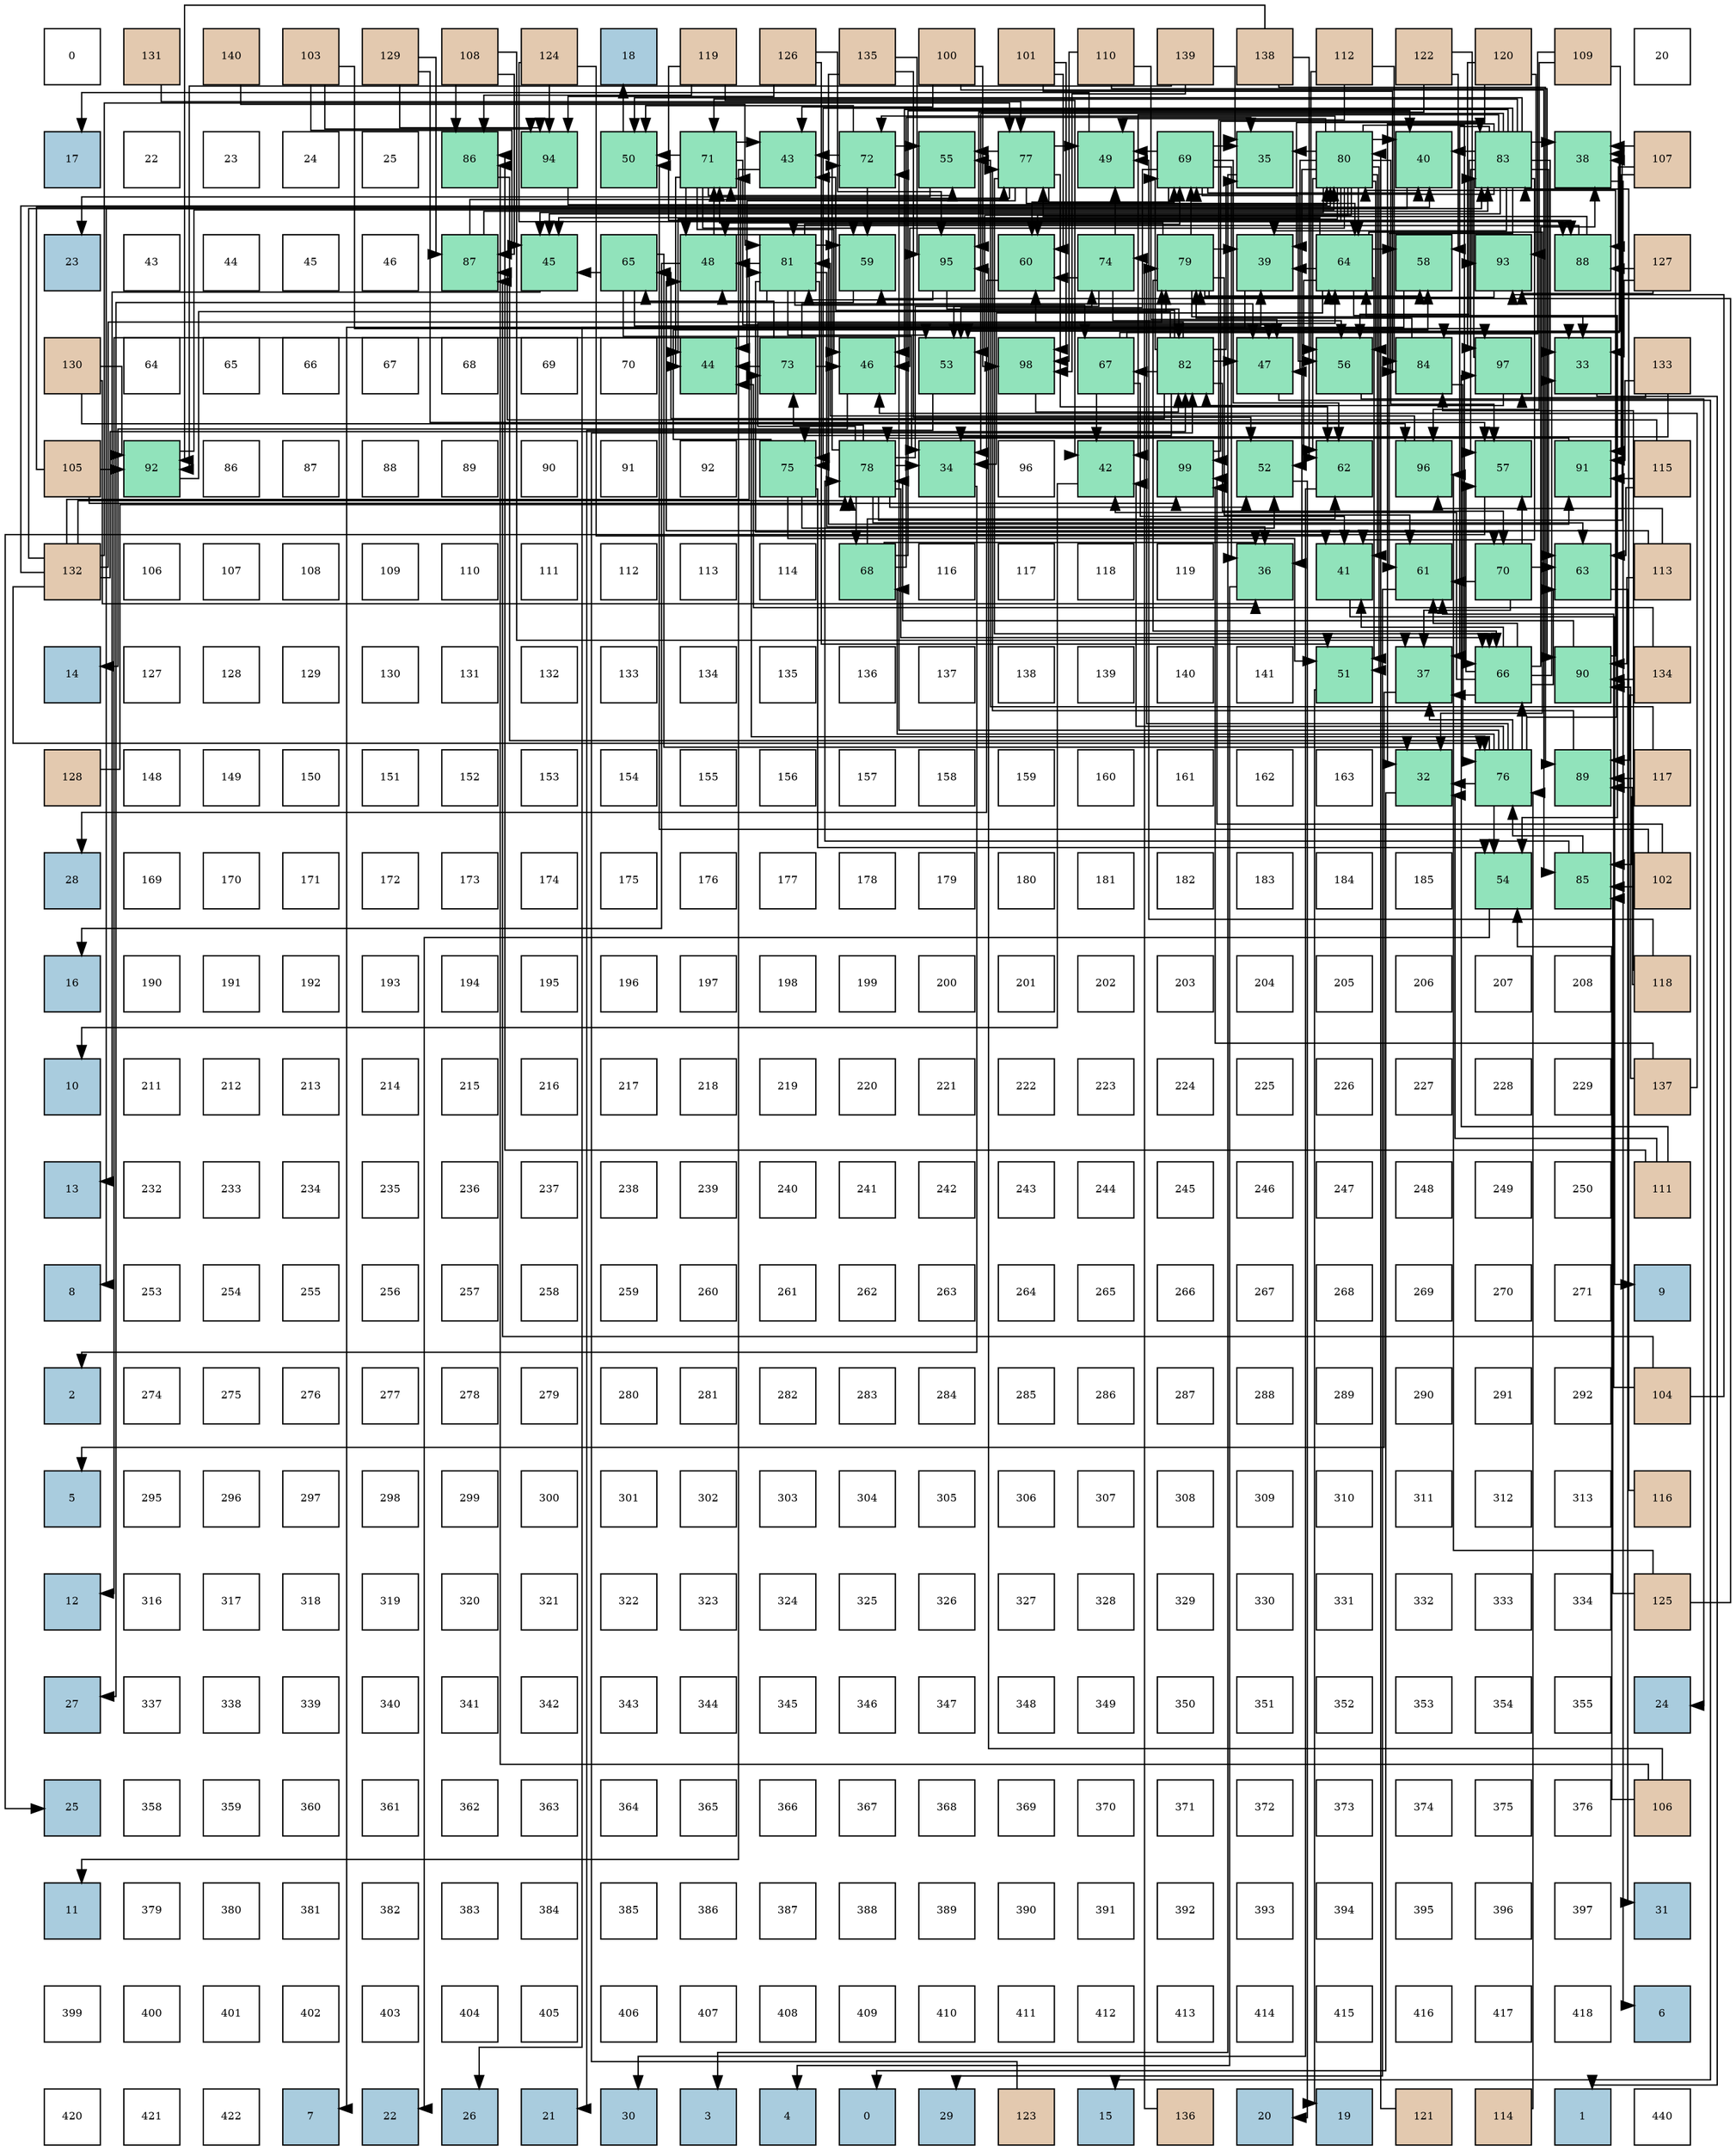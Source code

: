digraph layout{
 rankdir=TB;
 splines=ortho;
 node [style=filled shape=square fixedsize=true width=0.6];
0[label="0", fontsize=8, fillcolor="#ffffff"];
1[label="131", fontsize=8, fillcolor="#e3c9af"];
2[label="140", fontsize=8, fillcolor="#e3c9af"];
3[label="103", fontsize=8, fillcolor="#e3c9af"];
4[label="129", fontsize=8, fillcolor="#e3c9af"];
5[label="108", fontsize=8, fillcolor="#e3c9af"];
6[label="124", fontsize=8, fillcolor="#e3c9af"];
7[label="18", fontsize=8, fillcolor="#a9ccde"];
8[label="119", fontsize=8, fillcolor="#e3c9af"];
9[label="126", fontsize=8, fillcolor="#e3c9af"];
10[label="135", fontsize=8, fillcolor="#e3c9af"];
11[label="100", fontsize=8, fillcolor="#e3c9af"];
12[label="101", fontsize=8, fillcolor="#e3c9af"];
13[label="110", fontsize=8, fillcolor="#e3c9af"];
14[label="139", fontsize=8, fillcolor="#e3c9af"];
15[label="138", fontsize=8, fillcolor="#e3c9af"];
16[label="112", fontsize=8, fillcolor="#e3c9af"];
17[label="122", fontsize=8, fillcolor="#e3c9af"];
18[label="120", fontsize=8, fillcolor="#e3c9af"];
19[label="109", fontsize=8, fillcolor="#e3c9af"];
20[label="20", fontsize=8, fillcolor="#ffffff"];
21[label="17", fontsize=8, fillcolor="#a9ccde"];
22[label="22", fontsize=8, fillcolor="#ffffff"];
23[label="23", fontsize=8, fillcolor="#ffffff"];
24[label="24", fontsize=8, fillcolor="#ffffff"];
25[label="25", fontsize=8, fillcolor="#ffffff"];
26[label="86", fontsize=8, fillcolor="#91e3bb"];
27[label="94", fontsize=8, fillcolor="#91e3bb"];
28[label="50", fontsize=8, fillcolor="#91e3bb"];
29[label="71", fontsize=8, fillcolor="#91e3bb"];
30[label="43", fontsize=8, fillcolor="#91e3bb"];
31[label="72", fontsize=8, fillcolor="#91e3bb"];
32[label="55", fontsize=8, fillcolor="#91e3bb"];
33[label="77", fontsize=8, fillcolor="#91e3bb"];
34[label="49", fontsize=8, fillcolor="#91e3bb"];
35[label="69", fontsize=8, fillcolor="#91e3bb"];
36[label="35", fontsize=8, fillcolor="#91e3bb"];
37[label="80", fontsize=8, fillcolor="#91e3bb"];
38[label="40", fontsize=8, fillcolor="#91e3bb"];
39[label="83", fontsize=8, fillcolor="#91e3bb"];
40[label="38", fontsize=8, fillcolor="#91e3bb"];
41[label="107", fontsize=8, fillcolor="#e3c9af"];
42[label="23", fontsize=8, fillcolor="#a9ccde"];
43[label="43", fontsize=8, fillcolor="#ffffff"];
44[label="44", fontsize=8, fillcolor="#ffffff"];
45[label="45", fontsize=8, fillcolor="#ffffff"];
46[label="46", fontsize=8, fillcolor="#ffffff"];
47[label="87", fontsize=8, fillcolor="#91e3bb"];
48[label="45", fontsize=8, fillcolor="#91e3bb"];
49[label="65", fontsize=8, fillcolor="#91e3bb"];
50[label="48", fontsize=8, fillcolor="#91e3bb"];
51[label="81", fontsize=8, fillcolor="#91e3bb"];
52[label="59", fontsize=8, fillcolor="#91e3bb"];
53[label="95", fontsize=8, fillcolor="#91e3bb"];
54[label="60", fontsize=8, fillcolor="#91e3bb"];
55[label="74", fontsize=8, fillcolor="#91e3bb"];
56[label="79", fontsize=8, fillcolor="#91e3bb"];
57[label="39", fontsize=8, fillcolor="#91e3bb"];
58[label="64", fontsize=8, fillcolor="#91e3bb"];
59[label="58", fontsize=8, fillcolor="#91e3bb"];
60[label="93", fontsize=8, fillcolor="#91e3bb"];
61[label="88", fontsize=8, fillcolor="#91e3bb"];
62[label="127", fontsize=8, fillcolor="#e3c9af"];
63[label="130", fontsize=8, fillcolor="#e3c9af"];
64[label="64", fontsize=8, fillcolor="#ffffff"];
65[label="65", fontsize=8, fillcolor="#ffffff"];
66[label="66", fontsize=8, fillcolor="#ffffff"];
67[label="67", fontsize=8, fillcolor="#ffffff"];
68[label="68", fontsize=8, fillcolor="#ffffff"];
69[label="69", fontsize=8, fillcolor="#ffffff"];
70[label="70", fontsize=8, fillcolor="#ffffff"];
71[label="44", fontsize=8, fillcolor="#91e3bb"];
72[label="73", fontsize=8, fillcolor="#91e3bb"];
73[label="46", fontsize=8, fillcolor="#91e3bb"];
74[label="53", fontsize=8, fillcolor="#91e3bb"];
75[label="98", fontsize=8, fillcolor="#91e3bb"];
76[label="67", fontsize=8, fillcolor="#91e3bb"];
77[label="82", fontsize=8, fillcolor="#91e3bb"];
78[label="47", fontsize=8, fillcolor="#91e3bb"];
79[label="56", fontsize=8, fillcolor="#91e3bb"];
80[label="84", fontsize=8, fillcolor="#91e3bb"];
81[label="97", fontsize=8, fillcolor="#91e3bb"];
82[label="33", fontsize=8, fillcolor="#91e3bb"];
83[label="133", fontsize=8, fillcolor="#e3c9af"];
84[label="105", fontsize=8, fillcolor="#e3c9af"];
85[label="92", fontsize=8, fillcolor="#91e3bb"];
86[label="86", fontsize=8, fillcolor="#ffffff"];
87[label="87", fontsize=8, fillcolor="#ffffff"];
88[label="88", fontsize=8, fillcolor="#ffffff"];
89[label="89", fontsize=8, fillcolor="#ffffff"];
90[label="90", fontsize=8, fillcolor="#ffffff"];
91[label="91", fontsize=8, fillcolor="#ffffff"];
92[label="92", fontsize=8, fillcolor="#ffffff"];
93[label="75", fontsize=8, fillcolor="#91e3bb"];
94[label="78", fontsize=8, fillcolor="#91e3bb"];
95[label="34", fontsize=8, fillcolor="#91e3bb"];
96[label="96", fontsize=8, fillcolor="#ffffff"];
97[label="42", fontsize=8, fillcolor="#91e3bb"];
98[label="99", fontsize=8, fillcolor="#91e3bb"];
99[label="52", fontsize=8, fillcolor="#91e3bb"];
100[label="62", fontsize=8, fillcolor="#91e3bb"];
101[label="96", fontsize=8, fillcolor="#91e3bb"];
102[label="57", fontsize=8, fillcolor="#91e3bb"];
103[label="91", fontsize=8, fillcolor="#91e3bb"];
104[label="115", fontsize=8, fillcolor="#e3c9af"];
105[label="132", fontsize=8, fillcolor="#e3c9af"];
106[label="106", fontsize=8, fillcolor="#ffffff"];
107[label="107", fontsize=8, fillcolor="#ffffff"];
108[label="108", fontsize=8, fillcolor="#ffffff"];
109[label="109", fontsize=8, fillcolor="#ffffff"];
110[label="110", fontsize=8, fillcolor="#ffffff"];
111[label="111", fontsize=8, fillcolor="#ffffff"];
112[label="112", fontsize=8, fillcolor="#ffffff"];
113[label="113", fontsize=8, fillcolor="#ffffff"];
114[label="114", fontsize=8, fillcolor="#ffffff"];
115[label="68", fontsize=8, fillcolor="#91e3bb"];
116[label="116", fontsize=8, fillcolor="#ffffff"];
117[label="117", fontsize=8, fillcolor="#ffffff"];
118[label="118", fontsize=8, fillcolor="#ffffff"];
119[label="119", fontsize=8, fillcolor="#ffffff"];
120[label="36", fontsize=8, fillcolor="#91e3bb"];
121[label="41", fontsize=8, fillcolor="#91e3bb"];
122[label="61", fontsize=8, fillcolor="#91e3bb"];
123[label="70", fontsize=8, fillcolor="#91e3bb"];
124[label="63", fontsize=8, fillcolor="#91e3bb"];
125[label="113", fontsize=8, fillcolor="#e3c9af"];
126[label="14", fontsize=8, fillcolor="#a9ccde"];
127[label="127", fontsize=8, fillcolor="#ffffff"];
128[label="128", fontsize=8, fillcolor="#ffffff"];
129[label="129", fontsize=8, fillcolor="#ffffff"];
130[label="130", fontsize=8, fillcolor="#ffffff"];
131[label="131", fontsize=8, fillcolor="#ffffff"];
132[label="132", fontsize=8, fillcolor="#ffffff"];
133[label="133", fontsize=8, fillcolor="#ffffff"];
134[label="134", fontsize=8, fillcolor="#ffffff"];
135[label="135", fontsize=8, fillcolor="#ffffff"];
136[label="136", fontsize=8, fillcolor="#ffffff"];
137[label="137", fontsize=8, fillcolor="#ffffff"];
138[label="138", fontsize=8, fillcolor="#ffffff"];
139[label="139", fontsize=8, fillcolor="#ffffff"];
140[label="140", fontsize=8, fillcolor="#ffffff"];
141[label="141", fontsize=8, fillcolor="#ffffff"];
142[label="51", fontsize=8, fillcolor="#91e3bb"];
143[label="37", fontsize=8, fillcolor="#91e3bb"];
144[label="66", fontsize=8, fillcolor="#91e3bb"];
145[label="90", fontsize=8, fillcolor="#91e3bb"];
146[label="134", fontsize=8, fillcolor="#e3c9af"];
147[label="128", fontsize=8, fillcolor="#e3c9af"];
148[label="148", fontsize=8, fillcolor="#ffffff"];
149[label="149", fontsize=8, fillcolor="#ffffff"];
150[label="150", fontsize=8, fillcolor="#ffffff"];
151[label="151", fontsize=8, fillcolor="#ffffff"];
152[label="152", fontsize=8, fillcolor="#ffffff"];
153[label="153", fontsize=8, fillcolor="#ffffff"];
154[label="154", fontsize=8, fillcolor="#ffffff"];
155[label="155", fontsize=8, fillcolor="#ffffff"];
156[label="156", fontsize=8, fillcolor="#ffffff"];
157[label="157", fontsize=8, fillcolor="#ffffff"];
158[label="158", fontsize=8, fillcolor="#ffffff"];
159[label="159", fontsize=8, fillcolor="#ffffff"];
160[label="160", fontsize=8, fillcolor="#ffffff"];
161[label="161", fontsize=8, fillcolor="#ffffff"];
162[label="162", fontsize=8, fillcolor="#ffffff"];
163[label="163", fontsize=8, fillcolor="#ffffff"];
164[label="32", fontsize=8, fillcolor="#91e3bb"];
165[label="76", fontsize=8, fillcolor="#91e3bb"];
166[label="89", fontsize=8, fillcolor="#91e3bb"];
167[label="117", fontsize=8, fillcolor="#e3c9af"];
168[label="28", fontsize=8, fillcolor="#a9ccde"];
169[label="169", fontsize=8, fillcolor="#ffffff"];
170[label="170", fontsize=8, fillcolor="#ffffff"];
171[label="171", fontsize=8, fillcolor="#ffffff"];
172[label="172", fontsize=8, fillcolor="#ffffff"];
173[label="173", fontsize=8, fillcolor="#ffffff"];
174[label="174", fontsize=8, fillcolor="#ffffff"];
175[label="175", fontsize=8, fillcolor="#ffffff"];
176[label="176", fontsize=8, fillcolor="#ffffff"];
177[label="177", fontsize=8, fillcolor="#ffffff"];
178[label="178", fontsize=8, fillcolor="#ffffff"];
179[label="179", fontsize=8, fillcolor="#ffffff"];
180[label="180", fontsize=8, fillcolor="#ffffff"];
181[label="181", fontsize=8, fillcolor="#ffffff"];
182[label="182", fontsize=8, fillcolor="#ffffff"];
183[label="183", fontsize=8, fillcolor="#ffffff"];
184[label="184", fontsize=8, fillcolor="#ffffff"];
185[label="185", fontsize=8, fillcolor="#ffffff"];
186[label="54", fontsize=8, fillcolor="#91e3bb"];
187[label="85", fontsize=8, fillcolor="#91e3bb"];
188[label="102", fontsize=8, fillcolor="#e3c9af"];
189[label="16", fontsize=8, fillcolor="#a9ccde"];
190[label="190", fontsize=8, fillcolor="#ffffff"];
191[label="191", fontsize=8, fillcolor="#ffffff"];
192[label="192", fontsize=8, fillcolor="#ffffff"];
193[label="193", fontsize=8, fillcolor="#ffffff"];
194[label="194", fontsize=8, fillcolor="#ffffff"];
195[label="195", fontsize=8, fillcolor="#ffffff"];
196[label="196", fontsize=8, fillcolor="#ffffff"];
197[label="197", fontsize=8, fillcolor="#ffffff"];
198[label="198", fontsize=8, fillcolor="#ffffff"];
199[label="199", fontsize=8, fillcolor="#ffffff"];
200[label="200", fontsize=8, fillcolor="#ffffff"];
201[label="201", fontsize=8, fillcolor="#ffffff"];
202[label="202", fontsize=8, fillcolor="#ffffff"];
203[label="203", fontsize=8, fillcolor="#ffffff"];
204[label="204", fontsize=8, fillcolor="#ffffff"];
205[label="205", fontsize=8, fillcolor="#ffffff"];
206[label="206", fontsize=8, fillcolor="#ffffff"];
207[label="207", fontsize=8, fillcolor="#ffffff"];
208[label="208", fontsize=8, fillcolor="#ffffff"];
209[label="118", fontsize=8, fillcolor="#e3c9af"];
210[label="10", fontsize=8, fillcolor="#a9ccde"];
211[label="211", fontsize=8, fillcolor="#ffffff"];
212[label="212", fontsize=8, fillcolor="#ffffff"];
213[label="213", fontsize=8, fillcolor="#ffffff"];
214[label="214", fontsize=8, fillcolor="#ffffff"];
215[label="215", fontsize=8, fillcolor="#ffffff"];
216[label="216", fontsize=8, fillcolor="#ffffff"];
217[label="217", fontsize=8, fillcolor="#ffffff"];
218[label="218", fontsize=8, fillcolor="#ffffff"];
219[label="219", fontsize=8, fillcolor="#ffffff"];
220[label="220", fontsize=8, fillcolor="#ffffff"];
221[label="221", fontsize=8, fillcolor="#ffffff"];
222[label="222", fontsize=8, fillcolor="#ffffff"];
223[label="223", fontsize=8, fillcolor="#ffffff"];
224[label="224", fontsize=8, fillcolor="#ffffff"];
225[label="225", fontsize=8, fillcolor="#ffffff"];
226[label="226", fontsize=8, fillcolor="#ffffff"];
227[label="227", fontsize=8, fillcolor="#ffffff"];
228[label="228", fontsize=8, fillcolor="#ffffff"];
229[label="229", fontsize=8, fillcolor="#ffffff"];
230[label="137", fontsize=8, fillcolor="#e3c9af"];
231[label="13", fontsize=8, fillcolor="#a9ccde"];
232[label="232", fontsize=8, fillcolor="#ffffff"];
233[label="233", fontsize=8, fillcolor="#ffffff"];
234[label="234", fontsize=8, fillcolor="#ffffff"];
235[label="235", fontsize=8, fillcolor="#ffffff"];
236[label="236", fontsize=8, fillcolor="#ffffff"];
237[label="237", fontsize=8, fillcolor="#ffffff"];
238[label="238", fontsize=8, fillcolor="#ffffff"];
239[label="239", fontsize=8, fillcolor="#ffffff"];
240[label="240", fontsize=8, fillcolor="#ffffff"];
241[label="241", fontsize=8, fillcolor="#ffffff"];
242[label="242", fontsize=8, fillcolor="#ffffff"];
243[label="243", fontsize=8, fillcolor="#ffffff"];
244[label="244", fontsize=8, fillcolor="#ffffff"];
245[label="245", fontsize=8, fillcolor="#ffffff"];
246[label="246", fontsize=8, fillcolor="#ffffff"];
247[label="247", fontsize=8, fillcolor="#ffffff"];
248[label="248", fontsize=8, fillcolor="#ffffff"];
249[label="249", fontsize=8, fillcolor="#ffffff"];
250[label="250", fontsize=8, fillcolor="#ffffff"];
251[label="111", fontsize=8, fillcolor="#e3c9af"];
252[label="8", fontsize=8, fillcolor="#a9ccde"];
253[label="253", fontsize=8, fillcolor="#ffffff"];
254[label="254", fontsize=8, fillcolor="#ffffff"];
255[label="255", fontsize=8, fillcolor="#ffffff"];
256[label="256", fontsize=8, fillcolor="#ffffff"];
257[label="257", fontsize=8, fillcolor="#ffffff"];
258[label="258", fontsize=8, fillcolor="#ffffff"];
259[label="259", fontsize=8, fillcolor="#ffffff"];
260[label="260", fontsize=8, fillcolor="#ffffff"];
261[label="261", fontsize=8, fillcolor="#ffffff"];
262[label="262", fontsize=8, fillcolor="#ffffff"];
263[label="263", fontsize=8, fillcolor="#ffffff"];
264[label="264", fontsize=8, fillcolor="#ffffff"];
265[label="265", fontsize=8, fillcolor="#ffffff"];
266[label="266", fontsize=8, fillcolor="#ffffff"];
267[label="267", fontsize=8, fillcolor="#ffffff"];
268[label="268", fontsize=8, fillcolor="#ffffff"];
269[label="269", fontsize=8, fillcolor="#ffffff"];
270[label="270", fontsize=8, fillcolor="#ffffff"];
271[label="271", fontsize=8, fillcolor="#ffffff"];
272[label="9", fontsize=8, fillcolor="#a9ccde"];
273[label="2", fontsize=8, fillcolor="#a9ccde"];
274[label="274", fontsize=8, fillcolor="#ffffff"];
275[label="275", fontsize=8, fillcolor="#ffffff"];
276[label="276", fontsize=8, fillcolor="#ffffff"];
277[label="277", fontsize=8, fillcolor="#ffffff"];
278[label="278", fontsize=8, fillcolor="#ffffff"];
279[label="279", fontsize=8, fillcolor="#ffffff"];
280[label="280", fontsize=8, fillcolor="#ffffff"];
281[label="281", fontsize=8, fillcolor="#ffffff"];
282[label="282", fontsize=8, fillcolor="#ffffff"];
283[label="283", fontsize=8, fillcolor="#ffffff"];
284[label="284", fontsize=8, fillcolor="#ffffff"];
285[label="285", fontsize=8, fillcolor="#ffffff"];
286[label="286", fontsize=8, fillcolor="#ffffff"];
287[label="287", fontsize=8, fillcolor="#ffffff"];
288[label="288", fontsize=8, fillcolor="#ffffff"];
289[label="289", fontsize=8, fillcolor="#ffffff"];
290[label="290", fontsize=8, fillcolor="#ffffff"];
291[label="291", fontsize=8, fillcolor="#ffffff"];
292[label="292", fontsize=8, fillcolor="#ffffff"];
293[label="104", fontsize=8, fillcolor="#e3c9af"];
294[label="5", fontsize=8, fillcolor="#a9ccde"];
295[label="295", fontsize=8, fillcolor="#ffffff"];
296[label="296", fontsize=8, fillcolor="#ffffff"];
297[label="297", fontsize=8, fillcolor="#ffffff"];
298[label="298", fontsize=8, fillcolor="#ffffff"];
299[label="299", fontsize=8, fillcolor="#ffffff"];
300[label="300", fontsize=8, fillcolor="#ffffff"];
301[label="301", fontsize=8, fillcolor="#ffffff"];
302[label="302", fontsize=8, fillcolor="#ffffff"];
303[label="303", fontsize=8, fillcolor="#ffffff"];
304[label="304", fontsize=8, fillcolor="#ffffff"];
305[label="305", fontsize=8, fillcolor="#ffffff"];
306[label="306", fontsize=8, fillcolor="#ffffff"];
307[label="307", fontsize=8, fillcolor="#ffffff"];
308[label="308", fontsize=8, fillcolor="#ffffff"];
309[label="309", fontsize=8, fillcolor="#ffffff"];
310[label="310", fontsize=8, fillcolor="#ffffff"];
311[label="311", fontsize=8, fillcolor="#ffffff"];
312[label="312", fontsize=8, fillcolor="#ffffff"];
313[label="313", fontsize=8, fillcolor="#ffffff"];
314[label="116", fontsize=8, fillcolor="#e3c9af"];
315[label="12", fontsize=8, fillcolor="#a9ccde"];
316[label="316", fontsize=8, fillcolor="#ffffff"];
317[label="317", fontsize=8, fillcolor="#ffffff"];
318[label="318", fontsize=8, fillcolor="#ffffff"];
319[label="319", fontsize=8, fillcolor="#ffffff"];
320[label="320", fontsize=8, fillcolor="#ffffff"];
321[label="321", fontsize=8, fillcolor="#ffffff"];
322[label="322", fontsize=8, fillcolor="#ffffff"];
323[label="323", fontsize=8, fillcolor="#ffffff"];
324[label="324", fontsize=8, fillcolor="#ffffff"];
325[label="325", fontsize=8, fillcolor="#ffffff"];
326[label="326", fontsize=8, fillcolor="#ffffff"];
327[label="327", fontsize=8, fillcolor="#ffffff"];
328[label="328", fontsize=8, fillcolor="#ffffff"];
329[label="329", fontsize=8, fillcolor="#ffffff"];
330[label="330", fontsize=8, fillcolor="#ffffff"];
331[label="331", fontsize=8, fillcolor="#ffffff"];
332[label="332", fontsize=8, fillcolor="#ffffff"];
333[label="333", fontsize=8, fillcolor="#ffffff"];
334[label="334", fontsize=8, fillcolor="#ffffff"];
335[label="125", fontsize=8, fillcolor="#e3c9af"];
336[label="27", fontsize=8, fillcolor="#a9ccde"];
337[label="337", fontsize=8, fillcolor="#ffffff"];
338[label="338", fontsize=8, fillcolor="#ffffff"];
339[label="339", fontsize=8, fillcolor="#ffffff"];
340[label="340", fontsize=8, fillcolor="#ffffff"];
341[label="341", fontsize=8, fillcolor="#ffffff"];
342[label="342", fontsize=8, fillcolor="#ffffff"];
343[label="343", fontsize=8, fillcolor="#ffffff"];
344[label="344", fontsize=8, fillcolor="#ffffff"];
345[label="345", fontsize=8, fillcolor="#ffffff"];
346[label="346", fontsize=8, fillcolor="#ffffff"];
347[label="347", fontsize=8, fillcolor="#ffffff"];
348[label="348", fontsize=8, fillcolor="#ffffff"];
349[label="349", fontsize=8, fillcolor="#ffffff"];
350[label="350", fontsize=8, fillcolor="#ffffff"];
351[label="351", fontsize=8, fillcolor="#ffffff"];
352[label="352", fontsize=8, fillcolor="#ffffff"];
353[label="353", fontsize=8, fillcolor="#ffffff"];
354[label="354", fontsize=8, fillcolor="#ffffff"];
355[label="355", fontsize=8, fillcolor="#ffffff"];
356[label="24", fontsize=8, fillcolor="#a9ccde"];
357[label="25", fontsize=8, fillcolor="#a9ccde"];
358[label="358", fontsize=8, fillcolor="#ffffff"];
359[label="359", fontsize=8, fillcolor="#ffffff"];
360[label="360", fontsize=8, fillcolor="#ffffff"];
361[label="361", fontsize=8, fillcolor="#ffffff"];
362[label="362", fontsize=8, fillcolor="#ffffff"];
363[label="363", fontsize=8, fillcolor="#ffffff"];
364[label="364", fontsize=8, fillcolor="#ffffff"];
365[label="365", fontsize=8, fillcolor="#ffffff"];
366[label="366", fontsize=8, fillcolor="#ffffff"];
367[label="367", fontsize=8, fillcolor="#ffffff"];
368[label="368", fontsize=8, fillcolor="#ffffff"];
369[label="369", fontsize=8, fillcolor="#ffffff"];
370[label="370", fontsize=8, fillcolor="#ffffff"];
371[label="371", fontsize=8, fillcolor="#ffffff"];
372[label="372", fontsize=8, fillcolor="#ffffff"];
373[label="373", fontsize=8, fillcolor="#ffffff"];
374[label="374", fontsize=8, fillcolor="#ffffff"];
375[label="375", fontsize=8, fillcolor="#ffffff"];
376[label="376", fontsize=8, fillcolor="#ffffff"];
377[label="106", fontsize=8, fillcolor="#e3c9af"];
378[label="11", fontsize=8, fillcolor="#a9ccde"];
379[label="379", fontsize=8, fillcolor="#ffffff"];
380[label="380", fontsize=8, fillcolor="#ffffff"];
381[label="381", fontsize=8, fillcolor="#ffffff"];
382[label="382", fontsize=8, fillcolor="#ffffff"];
383[label="383", fontsize=8, fillcolor="#ffffff"];
384[label="384", fontsize=8, fillcolor="#ffffff"];
385[label="385", fontsize=8, fillcolor="#ffffff"];
386[label="386", fontsize=8, fillcolor="#ffffff"];
387[label="387", fontsize=8, fillcolor="#ffffff"];
388[label="388", fontsize=8, fillcolor="#ffffff"];
389[label="389", fontsize=8, fillcolor="#ffffff"];
390[label="390", fontsize=8, fillcolor="#ffffff"];
391[label="391", fontsize=8, fillcolor="#ffffff"];
392[label="392", fontsize=8, fillcolor="#ffffff"];
393[label="393", fontsize=8, fillcolor="#ffffff"];
394[label="394", fontsize=8, fillcolor="#ffffff"];
395[label="395", fontsize=8, fillcolor="#ffffff"];
396[label="396", fontsize=8, fillcolor="#ffffff"];
397[label="397", fontsize=8, fillcolor="#ffffff"];
398[label="31", fontsize=8, fillcolor="#a9ccde"];
399[label="399", fontsize=8, fillcolor="#ffffff"];
400[label="400", fontsize=8, fillcolor="#ffffff"];
401[label="401", fontsize=8, fillcolor="#ffffff"];
402[label="402", fontsize=8, fillcolor="#ffffff"];
403[label="403", fontsize=8, fillcolor="#ffffff"];
404[label="404", fontsize=8, fillcolor="#ffffff"];
405[label="405", fontsize=8, fillcolor="#ffffff"];
406[label="406", fontsize=8, fillcolor="#ffffff"];
407[label="407", fontsize=8, fillcolor="#ffffff"];
408[label="408", fontsize=8, fillcolor="#ffffff"];
409[label="409", fontsize=8, fillcolor="#ffffff"];
410[label="410", fontsize=8, fillcolor="#ffffff"];
411[label="411", fontsize=8, fillcolor="#ffffff"];
412[label="412", fontsize=8, fillcolor="#ffffff"];
413[label="413", fontsize=8, fillcolor="#ffffff"];
414[label="414", fontsize=8, fillcolor="#ffffff"];
415[label="415", fontsize=8, fillcolor="#ffffff"];
416[label="416", fontsize=8, fillcolor="#ffffff"];
417[label="417", fontsize=8, fillcolor="#ffffff"];
418[label="418", fontsize=8, fillcolor="#ffffff"];
419[label="6", fontsize=8, fillcolor="#a9ccde"];
420[label="420", fontsize=8, fillcolor="#ffffff"];
421[label="421", fontsize=8, fillcolor="#ffffff"];
422[label="422", fontsize=8, fillcolor="#ffffff"];
423[label="7", fontsize=8, fillcolor="#a9ccde"];
424[label="22", fontsize=8, fillcolor="#a9ccde"];
425[label="26", fontsize=8, fillcolor="#a9ccde"];
426[label="21", fontsize=8, fillcolor="#a9ccde"];
427[label="30", fontsize=8, fillcolor="#a9ccde"];
428[label="3", fontsize=8, fillcolor="#a9ccde"];
429[label="4", fontsize=8, fillcolor="#a9ccde"];
430[label="0", fontsize=8, fillcolor="#a9ccde"];
431[label="29", fontsize=8, fillcolor="#a9ccde"];
432[label="123", fontsize=8, fillcolor="#e3c9af"];
433[label="15", fontsize=8, fillcolor="#a9ccde"];
434[label="136", fontsize=8, fillcolor="#e3c9af"];
435[label="20", fontsize=8, fillcolor="#a9ccde"];
436[label="19", fontsize=8, fillcolor="#a9ccde"];
437[label="121", fontsize=8, fillcolor="#e3c9af"];
438[label="114", fontsize=8, fillcolor="#e3c9af"];
439[label="1", fontsize=8, fillcolor="#a9ccde"];
440[label="440", fontsize=8, fillcolor="#ffffff"];
edge [constraint=false, style=vis];164 -> 430;
82 -> 439;
95 -> 273;
36 -> 428;
120 -> 429;
143 -> 294;
40 -> 419;
57 -> 423;
38 -> 252;
121 -> 272;
97 -> 210;
30 -> 378;
71 -> 315;
48 -> 231;
73 -> 126;
78 -> 433;
50 -> 189;
34 -> 21;
28 -> 7;
142 -> 436;
99 -> 435;
74 -> 426;
186 -> 424;
32 -> 42;
79 -> 356;
102 -> 357;
59 -> 425;
52 -> 336;
54 -> 168;
122 -> 431;
100 -> 427;
124 -> 398;
58 -> 164;
58 -> 95;
58 -> 57;
58 -> 48;
58 -> 142;
58 -> 99;
58 -> 186;
58 -> 59;
49 -> 164;
49 -> 95;
49 -> 57;
49 -> 48;
144 -> 82;
144 -> 143;
144 -> 40;
144 -> 121;
144 -> 97;
144 -> 102;
144 -> 122;
144 -> 124;
76 -> 82;
76 -> 40;
76 -> 121;
76 -> 97;
115 -> 36;
115 -> 120;
115 -> 38;
115 -> 100;
35 -> 36;
35 -> 120;
35 -> 38;
35 -> 34;
35 -> 74;
35 -> 79;
35 -> 54;
35 -> 100;
123 -> 143;
123 -> 102;
123 -> 122;
123 -> 124;
29 -> 30;
29 -> 71;
29 -> 73;
29 -> 78;
29 -> 50;
29 -> 28;
29 -> 32;
29 -> 52;
31 -> 30;
31 -> 28;
31 -> 32;
31 -> 52;
72 -> 71;
72 -> 73;
72 -> 78;
72 -> 50;
55 -> 34;
55 -> 74;
55 -> 79;
55 -> 54;
93 -> 142;
93 -> 99;
93 -> 186;
93 -> 59;
165 -> 164;
165 -> 143;
165 -> 97;
165 -> 186;
165 -> 58;
165 -> 144;
165 -> 115;
165 -> 31;
165 -> 72;
165 -> 55;
33 -> 71;
33 -> 34;
33 -> 32;
33 -> 100;
33 -> 58;
33 -> 144;
33 -> 35;
33 -> 29;
94 -> 95;
94 -> 40;
94 -> 99;
94 -> 124;
94 -> 58;
94 -> 144;
94 -> 115;
94 -> 31;
94 -> 72;
94 -> 55;
56 -> 82;
56 -> 57;
56 -> 59;
56 -> 122;
56 -> 58;
56 -> 144;
56 -> 35;
56 -> 29;
37 -> 36;
37 -> 120;
37 -> 38;
37 -> 121;
37 -> 71;
37 -> 48;
37 -> 73;
37 -> 78;
37 -> 50;
37 -> 34;
37 -> 142;
37 -> 74;
37 -> 79;
37 -> 102;
37 -> 54;
37 -> 100;
37 -> 58;
37 -> 144;
37 -> 31;
51 -> 120;
51 -> 50;
51 -> 74;
51 -> 52;
51 -> 49;
51 -> 76;
51 -> 35;
51 -> 123;
51 -> 29;
51 -> 93;
77 -> 36;
77 -> 30;
77 -> 78;
77 -> 54;
77 -> 49;
77 -> 76;
77 -> 35;
77 -> 123;
77 -> 29;
77 -> 93;
39 -> 164;
39 -> 82;
39 -> 95;
39 -> 143;
39 -> 40;
39 -> 57;
39 -> 38;
39 -> 121;
39 -> 97;
39 -> 48;
39 -> 73;
39 -> 28;
39 -> 79;
39 -> 102;
39 -> 122;
39 -> 124;
39 -> 35;
39 -> 29;
39 -> 93;
80 -> 165;
80 -> 56;
187 -> 165;
187 -> 94;
26 -> 165;
47 -> 33;
47 -> 39;
61 -> 33;
61 -> 51;
166 -> 33;
145 -> 94;
145 -> 37;
103 -> 94;
85 -> 56;
85 -> 37;
60 -> 56;
27 -> 37;
53 -> 51;
53 -> 77;
101 -> 51;
81 -> 77;
81 -> 39;
75 -> 77;
98 -> 39;
11 -> 30;
11 -> 187;
11 -> 75;
12 -> 54;
12 -> 80;
12 -> 75;
188 -> 28;
188 -> 187;
188 -> 98;
3 -> 48;
3 -> 27;
3 -> 81;
293 -> 122;
293 -> 47;
293 -> 60;
84 -> 38;
84 -> 85;
84 -> 98;
377 -> 186;
377 -> 26;
377 -> 53;
41 -> 40;
41 -> 61;
41 -> 103;
5 -> 143;
5 -> 26;
5 -> 47;
19 -> 74;
19 -> 80;
19 -> 101;
13 -> 78;
13 -> 145;
13 -> 75;
251 -> 164;
251 -> 26;
251 -> 81;
16 -> 79;
16 -> 80;
16 -> 98;
125 -> 50;
125 -> 145;
125 -> 101;
438 -> 165;
104 -> 124;
104 -> 47;
104 -> 103;
314 -> 39;
167 -> 32;
167 -> 187;
167 -> 166;
209 -> 34;
209 -> 80;
209 -> 166;
8 -> 97;
8 -> 26;
8 -> 61;
18 -> 57;
18 -> 60;
18 -> 81;
437 -> 37;
17 -> 59;
17 -> 60;
17 -> 53;
432 -> 77;
6 -> 121;
6 -> 61;
6 -> 27;
335 -> 52;
335 -> 187;
335 -> 101;
9 -> 142;
9 -> 27;
9 -> 53;
62 -> 82;
62 -> 61;
62 -> 60;
147 -> 94;
4 -> 102;
4 -> 47;
4 -> 27;
63 -> 120;
63 -> 85;
63 -> 101;
1 -> 33;
105 -> 165;
105 -> 33;
105 -> 94;
105 -> 56;
105 -> 37;
105 -> 51;
105 -> 77;
105 -> 39;
83 -> 95;
83 -> 103;
83 -> 81;
146 -> 71;
146 -> 166;
146 -> 145;
10 -> 99;
10 -> 103;
10 -> 53;
434 -> 56;
230 -> 73;
230 -> 145;
230 -> 98;
15 -> 100;
15 -> 166;
15 -> 85;
14 -> 36;
14 -> 85;
14 -> 75;
2 -> 51;
edge [constraint=true, style=invis];
0 -> 21 -> 42 -> 63 -> 84 -> 105 -> 126 -> 147 -> 168 -> 189 -> 210 -> 231 -> 252 -> 273 -> 294 -> 315 -> 336 -> 357 -> 378 -> 399 -> 420;
1 -> 22 -> 43 -> 64 -> 85 -> 106 -> 127 -> 148 -> 169 -> 190 -> 211 -> 232 -> 253 -> 274 -> 295 -> 316 -> 337 -> 358 -> 379 -> 400 -> 421;
2 -> 23 -> 44 -> 65 -> 86 -> 107 -> 128 -> 149 -> 170 -> 191 -> 212 -> 233 -> 254 -> 275 -> 296 -> 317 -> 338 -> 359 -> 380 -> 401 -> 422;
3 -> 24 -> 45 -> 66 -> 87 -> 108 -> 129 -> 150 -> 171 -> 192 -> 213 -> 234 -> 255 -> 276 -> 297 -> 318 -> 339 -> 360 -> 381 -> 402 -> 423;
4 -> 25 -> 46 -> 67 -> 88 -> 109 -> 130 -> 151 -> 172 -> 193 -> 214 -> 235 -> 256 -> 277 -> 298 -> 319 -> 340 -> 361 -> 382 -> 403 -> 424;
5 -> 26 -> 47 -> 68 -> 89 -> 110 -> 131 -> 152 -> 173 -> 194 -> 215 -> 236 -> 257 -> 278 -> 299 -> 320 -> 341 -> 362 -> 383 -> 404 -> 425;
6 -> 27 -> 48 -> 69 -> 90 -> 111 -> 132 -> 153 -> 174 -> 195 -> 216 -> 237 -> 258 -> 279 -> 300 -> 321 -> 342 -> 363 -> 384 -> 405 -> 426;
7 -> 28 -> 49 -> 70 -> 91 -> 112 -> 133 -> 154 -> 175 -> 196 -> 217 -> 238 -> 259 -> 280 -> 301 -> 322 -> 343 -> 364 -> 385 -> 406 -> 427;
8 -> 29 -> 50 -> 71 -> 92 -> 113 -> 134 -> 155 -> 176 -> 197 -> 218 -> 239 -> 260 -> 281 -> 302 -> 323 -> 344 -> 365 -> 386 -> 407 -> 428;
9 -> 30 -> 51 -> 72 -> 93 -> 114 -> 135 -> 156 -> 177 -> 198 -> 219 -> 240 -> 261 -> 282 -> 303 -> 324 -> 345 -> 366 -> 387 -> 408 -> 429;
10 -> 31 -> 52 -> 73 -> 94 -> 115 -> 136 -> 157 -> 178 -> 199 -> 220 -> 241 -> 262 -> 283 -> 304 -> 325 -> 346 -> 367 -> 388 -> 409 -> 430;
11 -> 32 -> 53 -> 74 -> 95 -> 116 -> 137 -> 158 -> 179 -> 200 -> 221 -> 242 -> 263 -> 284 -> 305 -> 326 -> 347 -> 368 -> 389 -> 410 -> 431;
12 -> 33 -> 54 -> 75 -> 96 -> 117 -> 138 -> 159 -> 180 -> 201 -> 222 -> 243 -> 264 -> 285 -> 306 -> 327 -> 348 -> 369 -> 390 -> 411 -> 432;
13 -> 34 -> 55 -> 76 -> 97 -> 118 -> 139 -> 160 -> 181 -> 202 -> 223 -> 244 -> 265 -> 286 -> 307 -> 328 -> 349 -> 370 -> 391 -> 412 -> 433;
14 -> 35 -> 56 -> 77 -> 98 -> 119 -> 140 -> 161 -> 182 -> 203 -> 224 -> 245 -> 266 -> 287 -> 308 -> 329 -> 350 -> 371 -> 392 -> 413 -> 434;
15 -> 36 -> 57 -> 78 -> 99 -> 120 -> 141 -> 162 -> 183 -> 204 -> 225 -> 246 -> 267 -> 288 -> 309 -> 330 -> 351 -> 372 -> 393 -> 414 -> 435;
16 -> 37 -> 58 -> 79 -> 100 -> 121 -> 142 -> 163 -> 184 -> 205 -> 226 -> 247 -> 268 -> 289 -> 310 -> 331 -> 352 -> 373 -> 394 -> 415 -> 436;
17 -> 38 -> 59 -> 80 -> 101 -> 122 -> 143 -> 164 -> 185 -> 206 -> 227 -> 248 -> 269 -> 290 -> 311 -> 332 -> 353 -> 374 -> 395 -> 416 -> 437;
18 -> 39 -> 60 -> 81 -> 102 -> 123 -> 144 -> 165 -> 186 -> 207 -> 228 -> 249 -> 270 -> 291 -> 312 -> 333 -> 354 -> 375 -> 396 -> 417 -> 438;
19 -> 40 -> 61 -> 82 -> 103 -> 124 -> 145 -> 166 -> 187 -> 208 -> 229 -> 250 -> 271 -> 292 -> 313 -> 334 -> 355 -> 376 -> 397 -> 418 -> 439;
20 -> 41 -> 62 -> 83 -> 104 -> 125 -> 146 -> 167 -> 188 -> 209 -> 230 -> 251 -> 272 -> 293 -> 314 -> 335 -> 356 -> 377 -> 398 -> 419 -> 440;
rank = same {0 -> 1 -> 2 -> 3 -> 4 -> 5 -> 6 -> 7 -> 8 -> 9 -> 10 -> 11 -> 12 -> 13 -> 14 -> 15 -> 16 -> 17 -> 18 -> 19 -> 20};
rank = same {21 -> 22 -> 23 -> 24 -> 25 -> 26 -> 27 -> 28 -> 29 -> 30 -> 31 -> 32 -> 33 -> 34 -> 35 -> 36 -> 37 -> 38 -> 39 -> 40 -> 41};
rank = same {42 -> 43 -> 44 -> 45 -> 46 -> 47 -> 48 -> 49 -> 50 -> 51 -> 52 -> 53 -> 54 -> 55 -> 56 -> 57 -> 58 -> 59 -> 60 -> 61 -> 62};
rank = same {63 -> 64 -> 65 -> 66 -> 67 -> 68 -> 69 -> 70 -> 71 -> 72 -> 73 -> 74 -> 75 -> 76 -> 77 -> 78 -> 79 -> 80 -> 81 -> 82 -> 83};
rank = same {84 -> 85 -> 86 -> 87 -> 88 -> 89 -> 90 -> 91 -> 92 -> 93 -> 94 -> 95 -> 96 -> 97 -> 98 -> 99 -> 100 -> 101 -> 102 -> 103 -> 104};
rank = same {105 -> 106 -> 107 -> 108 -> 109 -> 110 -> 111 -> 112 -> 113 -> 114 -> 115 -> 116 -> 117 -> 118 -> 119 -> 120 -> 121 -> 122 -> 123 -> 124 -> 125};
rank = same {126 -> 127 -> 128 -> 129 -> 130 -> 131 -> 132 -> 133 -> 134 -> 135 -> 136 -> 137 -> 138 -> 139 -> 140 -> 141 -> 142 -> 143 -> 144 -> 145 -> 146};
rank = same {147 -> 148 -> 149 -> 150 -> 151 -> 152 -> 153 -> 154 -> 155 -> 156 -> 157 -> 158 -> 159 -> 160 -> 161 -> 162 -> 163 -> 164 -> 165 -> 166 -> 167};
rank = same {168 -> 169 -> 170 -> 171 -> 172 -> 173 -> 174 -> 175 -> 176 -> 177 -> 178 -> 179 -> 180 -> 181 -> 182 -> 183 -> 184 -> 185 -> 186 -> 187 -> 188};
rank = same {189 -> 190 -> 191 -> 192 -> 193 -> 194 -> 195 -> 196 -> 197 -> 198 -> 199 -> 200 -> 201 -> 202 -> 203 -> 204 -> 205 -> 206 -> 207 -> 208 -> 209};
rank = same {210 -> 211 -> 212 -> 213 -> 214 -> 215 -> 216 -> 217 -> 218 -> 219 -> 220 -> 221 -> 222 -> 223 -> 224 -> 225 -> 226 -> 227 -> 228 -> 229 -> 230};
rank = same {231 -> 232 -> 233 -> 234 -> 235 -> 236 -> 237 -> 238 -> 239 -> 240 -> 241 -> 242 -> 243 -> 244 -> 245 -> 246 -> 247 -> 248 -> 249 -> 250 -> 251};
rank = same {252 -> 253 -> 254 -> 255 -> 256 -> 257 -> 258 -> 259 -> 260 -> 261 -> 262 -> 263 -> 264 -> 265 -> 266 -> 267 -> 268 -> 269 -> 270 -> 271 -> 272};
rank = same {273 -> 274 -> 275 -> 276 -> 277 -> 278 -> 279 -> 280 -> 281 -> 282 -> 283 -> 284 -> 285 -> 286 -> 287 -> 288 -> 289 -> 290 -> 291 -> 292 -> 293};
rank = same {294 -> 295 -> 296 -> 297 -> 298 -> 299 -> 300 -> 301 -> 302 -> 303 -> 304 -> 305 -> 306 -> 307 -> 308 -> 309 -> 310 -> 311 -> 312 -> 313 -> 314};
rank = same {315 -> 316 -> 317 -> 318 -> 319 -> 320 -> 321 -> 322 -> 323 -> 324 -> 325 -> 326 -> 327 -> 328 -> 329 -> 330 -> 331 -> 332 -> 333 -> 334 -> 335};
rank = same {336 -> 337 -> 338 -> 339 -> 340 -> 341 -> 342 -> 343 -> 344 -> 345 -> 346 -> 347 -> 348 -> 349 -> 350 -> 351 -> 352 -> 353 -> 354 -> 355 -> 356};
rank = same {357 -> 358 -> 359 -> 360 -> 361 -> 362 -> 363 -> 364 -> 365 -> 366 -> 367 -> 368 -> 369 -> 370 -> 371 -> 372 -> 373 -> 374 -> 375 -> 376 -> 377};
rank = same {378 -> 379 -> 380 -> 381 -> 382 -> 383 -> 384 -> 385 -> 386 -> 387 -> 388 -> 389 -> 390 -> 391 -> 392 -> 393 -> 394 -> 395 -> 396 -> 397 -> 398};
rank = same {399 -> 400 -> 401 -> 402 -> 403 -> 404 -> 405 -> 406 -> 407 -> 408 -> 409 -> 410 -> 411 -> 412 -> 413 -> 414 -> 415 -> 416 -> 417 -> 418 -> 419};
rank = same {420 -> 421 -> 422 -> 423 -> 424 -> 425 -> 426 -> 427 -> 428 -> 429 -> 430 -> 431 -> 432 -> 433 -> 434 -> 435 -> 436 -> 437 -> 438 -> 439 -> 440};
}